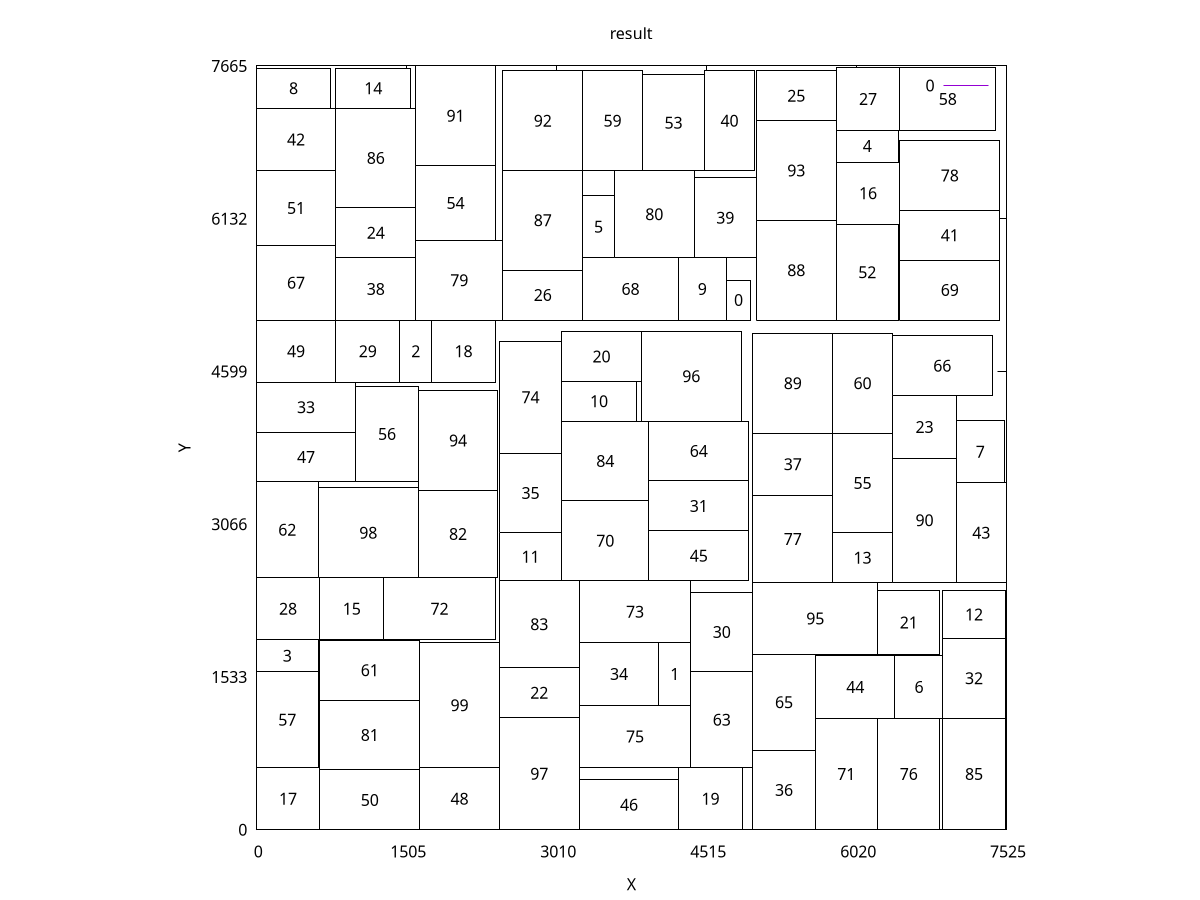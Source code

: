 reset
set size ratio -1
set title "result"
set xlabel "X"
set ylabel "Y"
set object 1 rect from 4715, 5115 to 4965, 5515
set label "0" at 4840, 5315 center
set object 2 rect from 4040, 1250 to 4360, 1875
set label "1" at 4200, 1562 center
set object 3 rect from 1440, 4490 to 1760, 5115
set label "2" at 1600, 4802 center
set object 4 rect from 0, 1585 to 625, 1905
set label "3" at 312, 1745 center
set object 5 rect from 5820, 6700 to 6445, 7020
set label "4" at 6132, 6860 center
set object 6 rect from 3275, 5740 to 3595, 6365
set label "5" at 3435, 6052 center
set object 7 rect from 6410, 1120 to 6890, 1745
set label "6" at 6650, 1432 center
set object 8 rect from 7025, 3480 to 7505, 4105
set label "7" at 7265, 3792 center
set object 9 rect from 0, 7240 to 750, 7640
set label "8" at 375, 7440 center
set object 10 rect from 4235, 5115 to 4715, 5740
set label "9" at 4475, 5427 center
set object 11 rect from 3065, 4100 to 3815, 4500
set label "10" at 3440, 4300 center
set object 12 rect from 2440, 2500 to 3065, 2980
set label "11" at 2752, 2740 center
set object 13 rect from 6890, 1920 to 7515, 2400
set label "12" at 7202, 2160 center
set object 14 rect from 5785, 2480 to 6385, 2980
set label "13" at 6085, 2730 center
set object 15 rect from 800, 7240 to 1550, 7640
set label "14" at 1175, 7440 center
set object 16 rect from 640, 1905 to 1280, 2530
set label "15" at 960, 2217 center
set object 17 rect from 5820, 6075 to 6460, 6700
set label "16" at 6140, 6387 center
set object 18 rect from 0, 0 to 640, 625
set label "17" at 320, 312 center
set object 19 rect from 1760, 4490 to 2400, 5115
set label "18" at 2080, 4802 center
set object 20 rect from 4240, 0 to 4880, 625
set label "19" at 4560, 312 center
set object 21 rect from 3065, 4500 to 3865, 5000
set label "20" at 3465, 4750 center
set object 22 rect from 6235, 1760 to 6860, 2400
set label "21" at 6547, 2080 center
set object 23 rect from 2440, 1125 to 3240, 1625
set label "22" at 2840, 1375 center
set object 24 rect from 6385, 3730 to 7025, 4355
set label "23" at 6705, 4042 center
set object 25 rect from 800, 5740 to 1600, 6240
set label "24" at 1200, 5990 center
set object 26 rect from 5020, 7115 to 5820, 7615
set label "25" at 5420, 7365 center
set object 27 rect from 2475, 5115 to 3275, 5615
set label "26" at 2875, 5365 center
set object 28 rect from 5820, 7020 to 6460, 7645
set label "27" at 6140, 7332 center
set object 29 rect from 0, 1905 to 640, 2530
set label "28" at 320, 2217 center
set object 30 rect from 800, 4490 to 1440, 5115
set label "29" at 1120, 4802 center
set object 31 rect from 4360, 1585 to 4985, 2385
set label "30" at 4672, 1985 center
set object 32 rect from 3940, 3000 to 4940, 3500
set label "31" at 4440, 3250 center
set object 33 rect from 6890, 1120 to 7515, 1920
set label "32" at 7202, 1520 center
set object 34 rect from 0, 3990 to 1000, 4490
set label "33" at 500, 4240 center
set object 35 rect from 3240, 1250 to 4040, 1875
set label "34" at 3640, 1562 center
set object 36 rect from 2440, 2980 to 3065, 3780
set label "35" at 2752, 3380 center
set object 37 rect from 4985, 0 to 5610, 800
set label "36" at 5297, 400 center
set object 38 rect from 4985, 3355 to 5785, 3980
set label "37" at 5385, 3667 center
set object 39 rect from 800, 5115 to 1600, 5740
set label "38" at 1200, 5427 center
set object 40 rect from 4395, 5740 to 5020, 6540
set label "39" at 4707, 6140 center
set object 41 rect from 4500, 6615 to 5000, 7615
set label "40" at 4750, 7115 center
set object 42 rect from 6460, 5715 to 7460, 6215
set label "41" at 6960, 5965 center
set object 43 rect from 0, 6615 to 800, 7240
set label "42" at 400, 6927 center
set object 44 rect from 7025, 2480 to 7525, 3480
set label "43" at 7275, 2980 center
set object 45 rect from 5610, 1120 to 6410, 1745
set label "44" at 6010, 1432 center
set object 46 rect from 3940, 2500 to 4940, 3000
set label "45" at 4440, 2750 center
set object 47 rect from 3240, 0 to 4240, 500
set label "46" at 3740, 250 center
set object 48 rect from 0, 3490 to 1000, 3990
set label "47" at 500, 3740 center
set object 49 rect from 1640, 0 to 2440, 625
set label "48" at 2040, 312 center
set object 50 rect from 0, 4490 to 800, 5115
set label "49" at 400, 4802 center
set object 51 rect from 640, 0 to 1640, 600
set label "50" at 1140, 300 center
set object 52 rect from 0, 5865 to 800, 6615
set label "51" at 400, 6240 center
set object 53 rect from 5820, 5115 to 6445, 6075
set label "52" at 6132, 5595 center
set object 54 rect from 3875, 6615 to 4500, 7575
set label "53" at 4187, 7095 center
set object 55 rect from 1600, 5915 to 2400, 6665
set label "54" at 2000, 6290 center
set object 56 rect from 5785, 2980 to 6385, 3980
set label "55" at 6085, 3480 center
set object 57 rect from 1000, 3490 to 1625, 4450
set label "56" at 1312, 3970 center
set object 58 rect from 0, 625 to 625, 1585
set label "57" at 312, 1105 center
set object 59 rect from 6460, 7020 to 7420, 7645
set label "58" at 6940, 7332 center
set object 60 rect from 3275, 6615 to 3875, 7615
set label "59" at 3575, 7115 center
set object 61 rect from 5785, 3980 to 6385, 4980
set label "60" at 6085, 4480 center
set object 62 rect from 640, 1300 to 1640, 1900
set label "61" at 1140, 1600 center
set object 63 rect from 0, 2530 to 625, 3490
set label "62" at 312, 3010 center
set object 64 rect from 4360, 625 to 4985, 1585
set label "63" at 4672, 1105 center
set object 65 rect from 3940, 3500 to 4940, 4100
set label "64" at 4440, 3800 center
set object 66 rect from 4985, 800 to 5610, 1760
set label "65" at 5297, 1280 center
set object 67 rect from 6385, 4355 to 7385, 4955
set label "66" at 6885, 4655 center
set object 68 rect from 0, 5115 to 800, 5865
set label "67" at 400, 5490 center
set object 69 rect from 3275, 5115 to 4235, 5740
set label "68" at 3755, 5427 center
set object 70 rect from 6460, 5115 to 7460, 5715
set label "69" at 6960, 5415 center
set object 71 rect from 3065, 2500 to 3940, 3300
set label "70" at 3502, 2900 center
set object 72 rect from 5610, 0 to 6235, 1120
set label "71" at 5922, 560 center
set object 73 rect from 1280, 1905 to 2400, 2530
set label "72" at 1840, 2217 center
set object 74 rect from 3240, 1875 to 4360, 2500
set label "73" at 3800, 2187 center
set object 75 rect from 2440, 3780 to 3065, 4900
set label "74" at 2752, 4340 center
set object 76 rect from 3240, 625 to 4360, 1250
set label "75" at 3800, 937 center
set object 77 rect from 6235, 0 to 6860, 1120
set label "76" at 6547, 560 center
set object 78 rect from 4985, 2480 to 5785, 3355
set label "77" at 5385, 2917 center
set object 79 rect from 6460, 6215 to 7460, 6915
set label "78" at 6960, 6565 center
set object 80 rect from 1600, 5115 to 2475, 5915
set label "79" at 2037, 5515 center
set object 81 rect from 3595, 5740 to 4395, 6615
set label "80" at 3995, 6177 center
set object 82 rect from 640, 600 to 1640, 1300
set label "81" at 1140, 950 center
set object 83 rect from 1625, 2530 to 2425, 3405
set label "82" at 2025, 2967 center
set object 84 rect from 2440, 1625 to 3240, 2500
set label "83" at 2840, 2062 center
set object 85 rect from 3065, 3300 to 3940, 4100
set label "84" at 3502, 3700 center
set object 86 rect from 6890, 0 to 7515, 1120
set label "85" at 7202, 560 center
set object 87 rect from 800, 6240 to 1600, 7240
set label "86" at 1200, 6740 center
set object 88 rect from 2475, 5615 to 3275, 6615
set label "87" at 2875, 6115 center
set object 89 rect from 5020, 5115 to 5820, 6115
set label "88" at 5420, 5615 center
set object 90 rect from 4985, 3980 to 5785, 4980
set label "89" at 5385, 4480 center
set object 91 rect from 6385, 2480 to 7025, 3730
set label "90" at 6705, 3105 center
set object 92 rect from 1600, 6665 to 2400, 7665
set label "91" at 2000, 7165 center
set object 93 rect from 2475, 6615 to 3275, 7615
set label "92" at 2875, 7115 center
set object 94 rect from 5020, 6115 to 5820, 7115
set label "93" at 5420, 6615 center
set object 95 rect from 1625, 3405 to 2425, 4405
set label "94" at 2025, 3905 center
set object 96 rect from 4985, 1760 to 6235, 2480
set label "95" at 5610, 2120 center
set object 97 rect from 3865, 4100 to 4865, 5000
set label "96" at 4365, 4550 center
set object 98 rect from 2440, 0 to 3240, 1125
set label "97" at 2840, 562 center
set object 99 rect from 625, 2530 to 1625, 3430
set label "98" at 1125, 2980 center
set object 100 rect from 1640, 625 to 2440, 1875
set label "99" at 2040, 1250 center
set xtics 1505
set ytics 1533
plot [0:7525][0:7665]0
set terminal png size 1024, 768
set output "output.png"
replot
